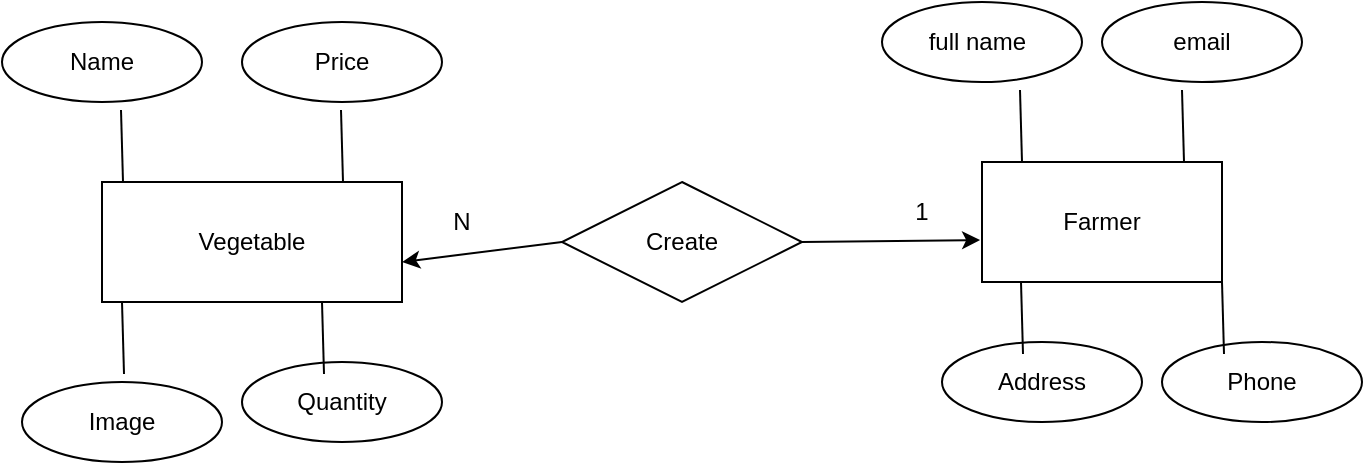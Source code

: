 <mxfile version="17.2.4" type="github"><diagram id="-I5RJ1nJFMzD-Nz0QqgW" name="Page-1"><mxGraphModel dx="1210" dy="509" grid="1" gridSize="10" guides="1" tooltips="1" connect="1" arrows="1" fold="1" page="1" pageScale="1" pageWidth="850" pageHeight="1100" math="0" shadow="0"><root><mxCell id="0"/><mxCell id="1" parent="0"/><mxCell id="LrDhA-cHbMVhb5dG8KzI-1" value="Vegetable" style="rounded=0;whiteSpace=wrap;html=1;" vertex="1" parent="1"><mxGeometry x="90" y="240" width="150" height="60" as="geometry"/></mxCell><mxCell id="LrDhA-cHbMVhb5dG8KzI-3" value="Name" style="ellipse;whiteSpace=wrap;html=1;align=center;" vertex="1" parent="1"><mxGeometry x="40" y="160" width="100" height="40" as="geometry"/></mxCell><mxCell id="LrDhA-cHbMVhb5dG8KzI-4" value="Price" style="ellipse;whiteSpace=wrap;html=1;align=center;" vertex="1" parent="1"><mxGeometry x="160" y="160" width="100" height="40" as="geometry"/></mxCell><mxCell id="LrDhA-cHbMVhb5dG8KzI-5" value="&lt;span style=&quot;white-space: pre&quot;&gt;Image&lt;br&gt;&lt;/span&gt;" style="ellipse;whiteSpace=wrap;html=1;align=center;" vertex="1" parent="1"><mxGeometry x="50" y="340" width="100" height="40" as="geometry"/></mxCell><mxCell id="LrDhA-cHbMVhb5dG8KzI-6" value="Quantity" style="ellipse;whiteSpace=wrap;html=1;align=center;" vertex="1" parent="1"><mxGeometry x="160" y="330" width="100" height="40" as="geometry"/></mxCell><mxCell id="LrDhA-cHbMVhb5dG8KzI-7" value="Farmer" style="rounded=0;whiteSpace=wrap;html=1;" vertex="1" parent="1"><mxGeometry x="530" y="230" width="120" height="60" as="geometry"/></mxCell><mxCell id="LrDhA-cHbMVhb5dG8KzI-8" value="Address" style="ellipse;whiteSpace=wrap;html=1;align=center;" vertex="1" parent="1"><mxGeometry x="510" y="320" width="100" height="40" as="geometry"/></mxCell><mxCell id="LrDhA-cHbMVhb5dG8KzI-9" value="Phone" style="ellipse;whiteSpace=wrap;html=1;align=center;" vertex="1" parent="1"><mxGeometry x="620" y="320" width="100" height="40" as="geometry"/></mxCell><mxCell id="LrDhA-cHbMVhb5dG8KzI-10" value="email" style="ellipse;whiteSpace=wrap;html=1;align=center;" vertex="1" parent="1"><mxGeometry x="590" y="150" width="100" height="40" as="geometry"/></mxCell><mxCell id="LrDhA-cHbMVhb5dG8KzI-11" value="full name&lt;span style=&quot;white-space: pre&quot;&gt;&#9;&lt;/span&gt;" style="ellipse;whiteSpace=wrap;html=1;align=center;" vertex="1" parent="1"><mxGeometry x="480" y="150" width="100" height="40" as="geometry"/></mxCell><mxCell id="LrDhA-cHbMVhb5dG8KzI-12" value="Create" style="shape=rhombus;perimeter=rhombusPerimeter;whiteSpace=wrap;html=1;align=center;" vertex="1" parent="1"><mxGeometry x="320" y="240" width="120" height="60" as="geometry"/></mxCell><mxCell id="LrDhA-cHbMVhb5dG8KzI-14" value="" style="endArrow=classic;html=1;rounded=0;entryX=-0.008;entryY=0.65;entryDx=0;entryDy=0;exitX=1;exitY=0.5;exitDx=0;exitDy=0;entryPerimeter=0;" edge="1" parent="1" source="LrDhA-cHbMVhb5dG8KzI-12" target="LrDhA-cHbMVhb5dG8KzI-7"><mxGeometry width="50" height="50" relative="1" as="geometry"><mxPoint x="400" y="290" as="sourcePoint"/><mxPoint x="450" y="240" as="targetPoint"/></mxGeometry></mxCell><mxCell id="LrDhA-cHbMVhb5dG8KzI-15" value="" style="endArrow=classic;html=1;rounded=0;entryX=0;entryY=0.5;entryDx=0;entryDy=0;exitX=0;exitY=0.5;exitDx=0;exitDy=0;" edge="1" parent="1" source="LrDhA-cHbMVhb5dG8KzI-12"><mxGeometry width="50" height="50" relative="1" as="geometry"><mxPoint x="290" y="230" as="sourcePoint"/><mxPoint x="240" y="280" as="targetPoint"/></mxGeometry></mxCell><mxCell id="LrDhA-cHbMVhb5dG8KzI-16" value="N" style="text;html=1;strokeColor=none;fillColor=none;align=center;verticalAlign=middle;whiteSpace=wrap;rounded=0;" vertex="1" parent="1"><mxGeometry x="240" y="245" width="60" height="30" as="geometry"/></mxCell><mxCell id="LrDhA-cHbMVhb5dG8KzI-17" value="1" style="text;html=1;strokeColor=none;fillColor=none;align=center;verticalAlign=middle;whiteSpace=wrap;rounded=0;" vertex="1" parent="1"><mxGeometry x="470" y="240" width="60" height="30" as="geometry"/></mxCell><mxCell id="LrDhA-cHbMVhb5dG8KzI-18" value="" style="endArrow=none;html=1;rounded=0;entryX=0.69;entryY=1.1;entryDx=0;entryDy=0;entryPerimeter=0;" edge="1" parent="1" target="LrDhA-cHbMVhb5dG8KzI-11"><mxGeometry width="50" height="50" relative="1" as="geometry"><mxPoint x="550" y="230" as="sourcePoint"/><mxPoint x="600" y="180" as="targetPoint"/></mxGeometry></mxCell><mxCell id="LrDhA-cHbMVhb5dG8KzI-19" value="" style="endArrow=none;html=1;rounded=0;entryX=0.69;entryY=1.1;entryDx=0;entryDy=0;entryPerimeter=0;" edge="1" parent="1"><mxGeometry width="50" height="50" relative="1" as="geometry"><mxPoint x="631" y="230" as="sourcePoint"/><mxPoint x="630" y="194" as="targetPoint"/></mxGeometry></mxCell><mxCell id="LrDhA-cHbMVhb5dG8KzI-20" value="" style="endArrow=none;html=1;rounded=0;entryX=0.69;entryY=1.1;entryDx=0;entryDy=0;entryPerimeter=0;" edge="1" parent="1"><mxGeometry width="50" height="50" relative="1" as="geometry"><mxPoint x="550.5" y="326" as="sourcePoint"/><mxPoint x="549.5" y="290" as="targetPoint"/></mxGeometry></mxCell><mxCell id="LrDhA-cHbMVhb5dG8KzI-21" value="" style="endArrow=none;html=1;rounded=0;entryX=0.69;entryY=1.1;entryDx=0;entryDy=0;entryPerimeter=0;" edge="1" parent="1"><mxGeometry width="50" height="50" relative="1" as="geometry"><mxPoint x="651" y="326" as="sourcePoint"/><mxPoint x="650" y="290" as="targetPoint"/></mxGeometry></mxCell><mxCell id="LrDhA-cHbMVhb5dG8KzI-22" value="" style="endArrow=none;html=1;rounded=0;entryX=0.69;entryY=1.1;entryDx=0;entryDy=0;entryPerimeter=0;" edge="1" parent="1"><mxGeometry width="50" height="50" relative="1" as="geometry"><mxPoint x="100.5" y="240" as="sourcePoint"/><mxPoint x="99.5" y="204" as="targetPoint"/></mxGeometry></mxCell><mxCell id="LrDhA-cHbMVhb5dG8KzI-23" value="" style="endArrow=none;html=1;rounded=0;entryX=0.69;entryY=1.1;entryDx=0;entryDy=0;entryPerimeter=0;" edge="1" parent="1"><mxGeometry width="50" height="50" relative="1" as="geometry"><mxPoint x="210.5" y="240" as="sourcePoint"/><mxPoint x="209.5" y="204" as="targetPoint"/></mxGeometry></mxCell><mxCell id="LrDhA-cHbMVhb5dG8KzI-24" value="" style="endArrow=none;html=1;rounded=0;entryX=0.69;entryY=1.1;entryDx=0;entryDy=0;entryPerimeter=0;" edge="1" parent="1"><mxGeometry width="50" height="50" relative="1" as="geometry"><mxPoint x="101" y="336" as="sourcePoint"/><mxPoint x="100" y="300" as="targetPoint"/></mxGeometry></mxCell><mxCell id="LrDhA-cHbMVhb5dG8KzI-25" value="" style="endArrow=none;html=1;rounded=0;entryX=0.69;entryY=1.1;entryDx=0;entryDy=0;entryPerimeter=0;" edge="1" parent="1"><mxGeometry width="50" height="50" relative="1" as="geometry"><mxPoint x="201" y="336" as="sourcePoint"/><mxPoint x="200" y="300" as="targetPoint"/></mxGeometry></mxCell></root></mxGraphModel></diagram></mxfile>